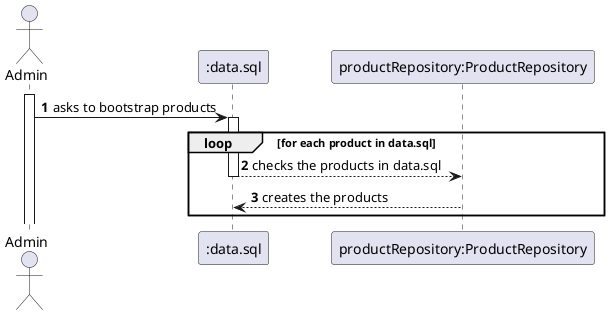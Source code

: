 @startuml
'https://plantuml.com/sequence-diagram

autoactivate on
autonumber

actor "Admin" as User
participant ":data.sql" as Ctrl
participant "productRepository:ProductRepository" as Repo

activate User

User -> Ctrl: asks to bootstrap products
loop for each product in data.sql
    Ctrl -->Repo: checks the products in data.sql
    Repo --> Ctrl: creates the products
end loop


@enduml